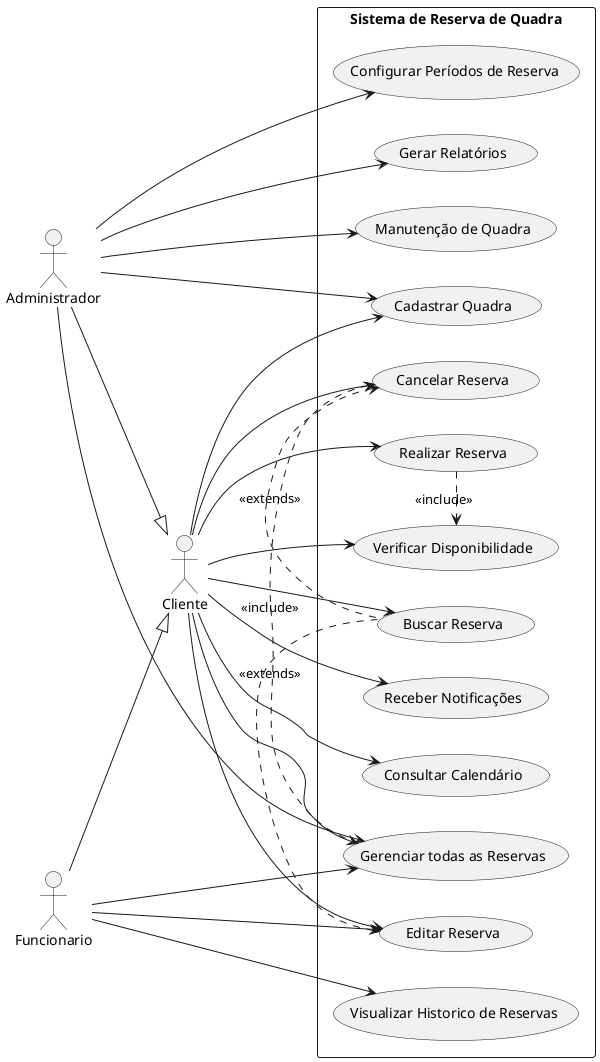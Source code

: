 @startuml

left to right direction

actor cli as "Cliente"
actor adm as "Administrador"
actor fun as "Funcionario"


rectangle "Sistema de Reserva de Quadra" {
    usecase "Consultar Calendário" as cu01
    usecase "Buscar Reserva" as cu02
    usecase "Realizar Reserva" as cu03
    usecase "Verificar Disponibilidade" as cu04
    usecase "Cancelar Reserva" as cu05
    usecase "Gerenciar todas as Reservas" as cu06
    usecase "Cadastrar Quadra" as cu07
    usecase "Editar Reserva" as cu08
    usecase "Gerar Relatórios" as cu09
    usecase "Manutenção de Quadra" as cu10
    usecase "Receber Notificações" as cu11
    usecase "Configurar Períodos de Reserva" as cu12
    usecase "Visualizar Historico de Reservas" as cu13


    cu06 .> cu05 : <<include>>
    cu03 .> cu04 : <<include>>
    cu05 <. cu02 : <<extends>>
    cu08 <. cu02 : <<extends>>
}

cli --> cu01    
cli --> cu02
cli --> cu03
cli --> cu04
cli --> cu05
cli --> cu06
cli --> cu07
cli --> cu08
cli -> cu11

adm --|> cli
adm --> cu06
adm --> cu07
adm --> cu09
adm --> cu10
adm --> cu12

fun --|> cli
fun --> cu06
fun --> cu08
fun --> cu13

@enduml

/'

